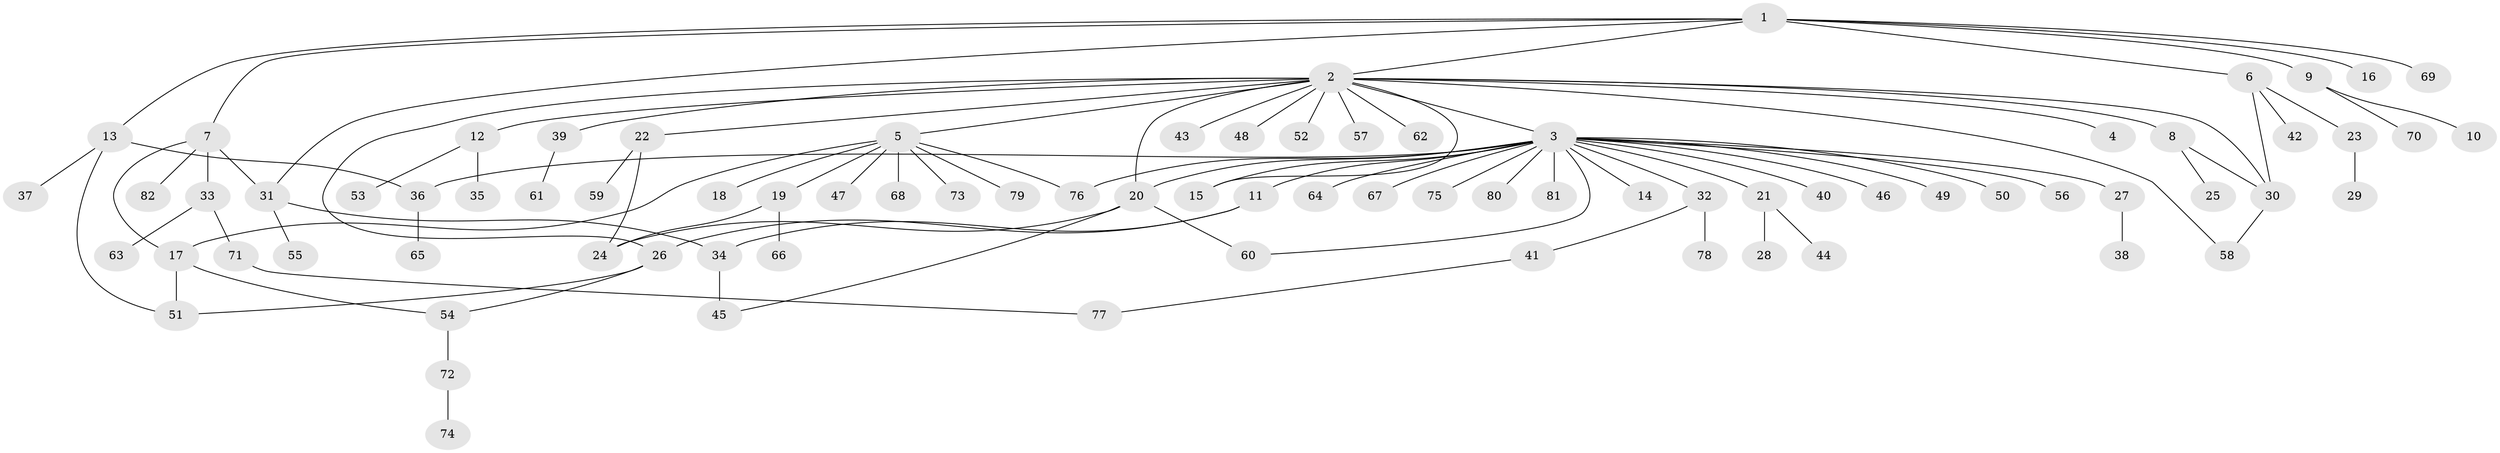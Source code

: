 // original degree distribution, {9: 0.007407407407407408, 19: 0.007407407407407408, 22: 0.007407407407407408, 2: 0.21481481481481482, 10: 0.007407407407407408, 5: 0.037037037037037035, 6: 0.022222222222222223, 3: 0.06666666666666667, 4: 0.06666666666666667, 1: 0.5555555555555556, 7: 0.007407407407407408}
// Generated by graph-tools (version 1.1) at 2025/50/03/04/25 22:50:39]
// undirected, 82 vertices, 100 edges
graph export_dot {
  node [color=gray90,style=filled];
  1;
  2;
  3;
  4;
  5;
  6;
  7;
  8;
  9;
  10;
  11;
  12;
  13;
  14;
  15;
  16;
  17;
  18;
  19;
  20;
  21;
  22;
  23;
  24;
  25;
  26;
  27;
  28;
  29;
  30;
  31;
  32;
  33;
  34;
  35;
  36;
  37;
  38;
  39;
  40;
  41;
  42;
  43;
  44;
  45;
  46;
  47;
  48;
  49;
  50;
  51;
  52;
  53;
  54;
  55;
  56;
  57;
  58;
  59;
  60;
  61;
  62;
  63;
  64;
  65;
  66;
  67;
  68;
  69;
  70;
  71;
  72;
  73;
  74;
  75;
  76;
  77;
  78;
  79;
  80;
  81;
  82;
  1 -- 2 [weight=1.0];
  1 -- 6 [weight=1.0];
  1 -- 7 [weight=1.0];
  1 -- 9 [weight=1.0];
  1 -- 13 [weight=1.0];
  1 -- 16 [weight=1.0];
  1 -- 31 [weight=1.0];
  1 -- 69 [weight=1.0];
  2 -- 3 [weight=1.0];
  2 -- 4 [weight=1.0];
  2 -- 5 [weight=1.0];
  2 -- 8 [weight=1.0];
  2 -- 12 [weight=1.0];
  2 -- 15 [weight=1.0];
  2 -- 20 [weight=1.0];
  2 -- 22 [weight=1.0];
  2 -- 26 [weight=1.0];
  2 -- 30 [weight=1.0];
  2 -- 39 [weight=1.0];
  2 -- 43 [weight=1.0];
  2 -- 48 [weight=1.0];
  2 -- 52 [weight=1.0];
  2 -- 57 [weight=1.0];
  2 -- 58 [weight=1.0];
  2 -- 62 [weight=1.0];
  3 -- 11 [weight=1.0];
  3 -- 14 [weight=1.0];
  3 -- 15 [weight=1.0];
  3 -- 20 [weight=1.0];
  3 -- 21 [weight=1.0];
  3 -- 27 [weight=1.0];
  3 -- 32 [weight=1.0];
  3 -- 36 [weight=1.0];
  3 -- 40 [weight=1.0];
  3 -- 46 [weight=1.0];
  3 -- 49 [weight=1.0];
  3 -- 50 [weight=1.0];
  3 -- 56 [weight=1.0];
  3 -- 60 [weight=1.0];
  3 -- 64 [weight=1.0];
  3 -- 67 [weight=1.0];
  3 -- 75 [weight=1.0];
  3 -- 76 [weight=1.0];
  3 -- 80 [weight=1.0];
  3 -- 81 [weight=1.0];
  5 -- 17 [weight=1.0];
  5 -- 18 [weight=1.0];
  5 -- 19 [weight=1.0];
  5 -- 47 [weight=1.0];
  5 -- 68 [weight=1.0];
  5 -- 73 [weight=1.0];
  5 -- 76 [weight=1.0];
  5 -- 79 [weight=1.0];
  6 -- 23 [weight=1.0];
  6 -- 30 [weight=1.0];
  6 -- 42 [weight=1.0];
  7 -- 17 [weight=1.0];
  7 -- 31 [weight=1.0];
  7 -- 33 [weight=1.0];
  7 -- 82 [weight=1.0];
  8 -- 25 [weight=1.0];
  8 -- 30 [weight=1.0];
  9 -- 10 [weight=1.0];
  9 -- 70 [weight=1.0];
  11 -- 26 [weight=1.0];
  11 -- 34 [weight=1.0];
  12 -- 35 [weight=1.0];
  12 -- 53 [weight=1.0];
  13 -- 36 [weight=1.0];
  13 -- 37 [weight=1.0];
  13 -- 51 [weight=1.0];
  17 -- 51 [weight=1.0];
  17 -- 54 [weight=1.0];
  19 -- 24 [weight=1.0];
  19 -- 66 [weight=3.0];
  20 -- 24 [weight=1.0];
  20 -- 45 [weight=1.0];
  20 -- 60 [weight=1.0];
  21 -- 28 [weight=1.0];
  21 -- 44 [weight=1.0];
  22 -- 24 [weight=1.0];
  22 -- 59 [weight=1.0];
  23 -- 29 [weight=1.0];
  26 -- 51 [weight=1.0];
  26 -- 54 [weight=1.0];
  27 -- 38 [weight=1.0];
  30 -- 58 [weight=1.0];
  31 -- 34 [weight=1.0];
  31 -- 55 [weight=3.0];
  32 -- 41 [weight=1.0];
  32 -- 78 [weight=1.0];
  33 -- 63 [weight=1.0];
  33 -- 71 [weight=1.0];
  34 -- 45 [weight=2.0];
  36 -- 65 [weight=1.0];
  39 -- 61 [weight=1.0];
  41 -- 77 [weight=1.0];
  54 -- 72 [weight=1.0];
  71 -- 77 [weight=1.0];
  72 -- 74 [weight=1.0];
}
